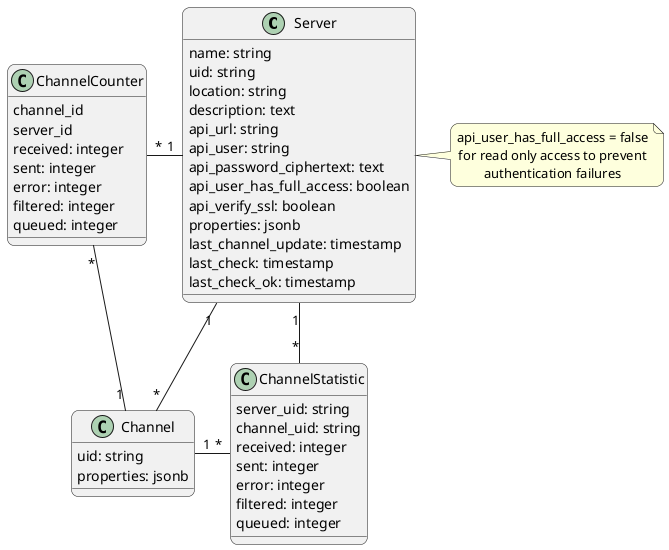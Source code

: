 @startuml
top to bottom direction
skinparam defaultTextAlignment center
skinparam roundCorner 15

class Server  {
  name: string
  uid: string
  location: string
  description: text
  api_url: string
  api_user: string
  api_password_ciphertext: text
  api_user_has_full_access: boolean
  api_verify_ssl: boolean
  properties: jsonb
  last_channel_update: timestamp
  last_check: timestamp
  last_check_ok: timestamp
}
note right of Server
  api_user_has_full_access = false
  for read only access to prevent
  authentication failures
end note

class Channel {
  uid: string
  properties: jsonb
}

class ChannelStatistic {
  server_uid: string
  channel_uid: string
  received: integer
  sent: integer
  error: integer
  filtered: integer
  queued: integer
}

class ChannelCounter {
  channel_id
  server_id
  received: integer
  sent: integer
  error: integer
  filtered: integer
  queued: integer
}

Server "1" -- "*" Channel
Server "1" - "*" ChannelStatistic
Channel "1" - "*" ChannelStatistic
ChannelCounter "*" - "1" Server
ChannelCounter "*" -- "1" Channel

@enduml
